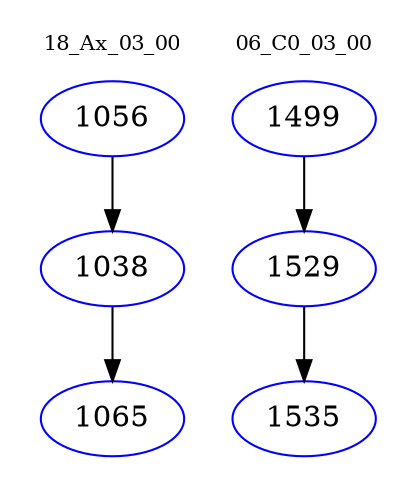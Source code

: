 digraph{
subgraph cluster_0 {
color = white
label = "18_Ax_03_00";
fontsize=10;
T0_1056 [label="1056", color="blue"]
T0_1056 -> T0_1038 [color="black"]
T0_1038 [label="1038", color="blue"]
T0_1038 -> T0_1065 [color="black"]
T0_1065 [label="1065", color="blue"]
}
subgraph cluster_1 {
color = white
label = "06_C0_03_00";
fontsize=10;
T1_1499 [label="1499", color="blue"]
T1_1499 -> T1_1529 [color="black"]
T1_1529 [label="1529", color="blue"]
T1_1529 -> T1_1535 [color="black"]
T1_1535 [label="1535", color="blue"]
}
}
